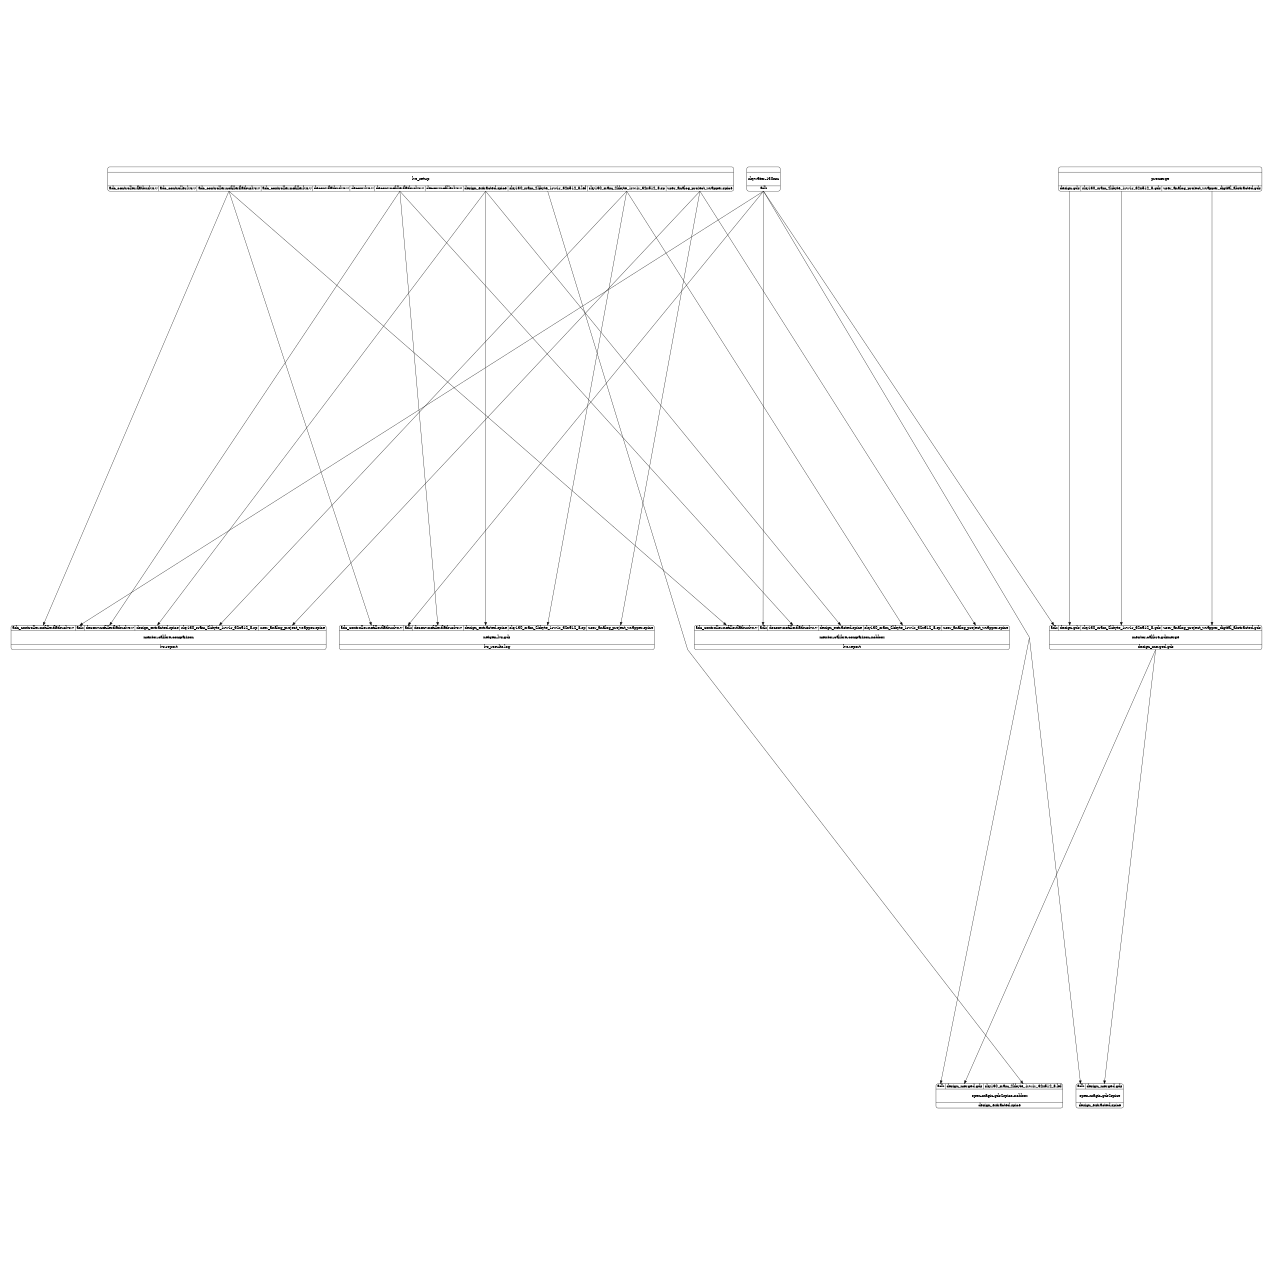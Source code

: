 digraph {
label="";
labelloc="t";
fontsize=60;
size="8.5;11";
ratio="fill";
margin=0;
pad=1;
rankdir="TB";
concentrate=true;
splines=polyline;
center=true;
nodesep=1.2;
ranksep=0.8;
lvs_setup [ fontsize=24, width=2, penwidth=2, shape=Mrecord, label="{ {  } | \n
lvs_setup

\n\n | { <o_adc_controller_flatbuslvs_v> adc_controller.flatbuslvs.v | <o_adc_controller_lvs_v> adc_controller.lvs.v | <o_adc_controller_nofillerflatbuslvs_v> adc_controller.nofillerflatbuslvs.v | <o_adc_controller_nofillerlvs_v> adc_controller.nofillerlvs.v | <o_deconv_flatbuslvs_v> deconv.flatbuslvs.v | <o_deconv_lvs_v> deconv.lvs.v | <o_deconv_nofillerflatbuslvs_v> deconv.nofillerflatbuslvs.v | <o_deconv_nofillerlvs_v> deconv.nofillerlvs.v | <o_design_extracted_spice> design_extracted.spice | <o_sky130_sram_2kbyte_1rw1r_32x512_8_lef> sky130_sram_2kbyte_1rw1r_32x512_8.lef | <o_sky130_sram_2kbyte_1rw1r_32x512_8_sp> sky130_sram_2kbyte_1rw1r_32x512_8.sp | <o_user_analog_project_wrapper_spice> user_analog_project_wrapper.spice } }", color=black ];
mentor_calibre_comparison [ fontsize=24, width=2, penwidth=2, shape=Mrecord, label="{ { <i_adc_controller_nofillerflatbuslvs_v> adc_controller.nofillerflatbuslvs.v | <i_adk> adk | <i_deconv_nofillerflatbuslvs_v> deconv.nofillerflatbuslvs.v | <i_design_extracted_spice> design_extracted.spice | <i_sky130_sram_2kbyte_1rw1r_32x512_8_sp> sky130_sram_2kbyte_1rw1r_32x512_8.sp | <i_user_analog_project_wrapper_spice> user_analog_project_wrapper.spice } | \n
mentor-calibre-comparison

\n\n | { <o_lvs_report> lvs.report } }", color=black ];
mentor_calibre_comparison_nobbox [ fontsize=24, width=2, penwidth=2, shape=Mrecord, label="{ { <i_adc_controller_nofillerflatbuslvs_v> adc_controller.nofillerflatbuslvs.v | <i_adk> adk | <i_deconv_nofillerflatbuslvs_v> deconv.nofillerflatbuslvs.v | <i_design_extracted_spice> design_extracted.spice | <i_sky130_sram_2kbyte_1rw1r_32x512_8_sp> sky130_sram_2kbyte_1rw1r_32x512_8.sp | <i_user_analog_project_wrapper_spice> user_analog_project_wrapper.spice } | \n
mentor-calibre-comparison-nobbox

\n\n | { <o_lvs_report> lvs.report } }", color=black ];
mentor_calibre_gdsmerge [ fontsize=24, width=2, penwidth=2, shape=Mrecord, label="{ { <i_adk> adk | <i_design_gds> design.gds | <i_sky130_sram_2kbyte_1rw1r_32x512_8_gds> sky130_sram_2kbyte_1rw1r_32x512_8.gds | <i_user_analog_project_wrapper_digital_abstracted_gds> user_analog_project_wrapper_digital_abstracted.gds } | \n
mentor-calibre-gdsmerge

\n\n | { <o_design_merged_gds> design_merged.gds } }", color=black ];
netgen_lvs_gds [ fontsize=24, width=2, penwidth=2, shape=Mrecord, label="{ { <i_adc_controller_nofillerflatbuslvs_v> adc_controller.nofillerflatbuslvs.v | <i_adk> adk | <i_deconv_nofillerflatbuslvs_v> deconv.nofillerflatbuslvs.v | <i_design_extracted_spice> design_extracted.spice | <i_sky130_sram_2kbyte_1rw1r_32x512_8_sp> sky130_sram_2kbyte_1rw1r_32x512_8.sp | <i_user_analog_project_wrapper_spice> user_analog_project_wrapper.spice } | \n
netgen-lvs-gds

\n\n | { <o_lvs_results_log> lvs_results.log } }", color=black ];
open_magic_gds2spice [ fontsize=24, width=2, penwidth=2, shape=Mrecord, label="{ { <i_adk> adk | <i_design_merged_gds> design_merged.gds } | \n
open-magic-gds2spice

\n\n | { <o_design_extracted_spice> design_extracted.spice } }", color=black ];
open_magic_gds2spice_nobbox [ fontsize=24, width=2, penwidth=2, shape=Mrecord, label="{ { <i_adk> adk | <i_design_merged_gds> design_merged.gds | <i_sky130_sram_2kbyte_1rw1r_32x512_8_lef> sky130_sram_2kbyte_1rw1r_32x512_8.lef } | \n
open-magic-gds2spice-nobbox

\n\n | { <o_design_extracted_spice> design_extracted.spice } }", color=black ];
premerge [ fontsize=24, width=2, penwidth=2, shape=Mrecord, label="{ {  } | \n
premerge

\n\n | { <o_design_gds> design.gds | <o_sky130_sram_2kbyte_1rw1r_32x512_8_gds> sky130_sram_2kbyte_1rw1r_32x512_8.gds | <o_user_analog_project_wrapper_digital_abstracted_gds> user_analog_project_wrapper_digital_abstracted.gds } }", color=black ];
skywater_130nm [ fontsize=24, width=2, penwidth=2, shape=Mrecord, label="{ {  } | \n
skywater-130nm

\n\n | { <o_adk> adk } }", color=black ];
lvs_setup:o_adc_controller_nofillerflatbuslvs_v:s -> mentor_calibre_comparison:i_adc_controller_nofillerflatbuslvs_v:n [ arrowsize=2, penwidth=2 ];
skywater_130nm:o_adk:s -> mentor_calibre_comparison:i_adk:n [ arrowsize=2, penwidth=2 ];
lvs_setup:o_deconv_nofillerflatbuslvs_v:s -> mentor_calibre_comparison:i_deconv_nofillerflatbuslvs_v:n [ arrowsize=2, penwidth=2 ];
lvs_setup:o_design_extracted_spice:s -> mentor_calibre_comparison:i_design_extracted_spice:n [ arrowsize=2, penwidth=2 ];
lvs_setup:o_sky130_sram_2kbyte_1rw1r_32x512_8_sp:s -> mentor_calibre_comparison:i_sky130_sram_2kbyte_1rw1r_32x512_8_sp:n [ arrowsize=2, penwidth=2 ];
lvs_setup:o_user_analog_project_wrapper_spice:s -> mentor_calibre_comparison:i_user_analog_project_wrapper_spice:n [ arrowsize=2, penwidth=2 ];
lvs_setup:o_adc_controller_nofillerflatbuslvs_v:s -> mentor_calibre_comparison_nobbox:i_adc_controller_nofillerflatbuslvs_v:n [ arrowsize=2, penwidth=2 ];
skywater_130nm:o_adk:s -> mentor_calibre_comparison_nobbox:i_adk:n [ arrowsize=2, penwidth=2 ];
lvs_setup:o_deconv_nofillerflatbuslvs_v:s -> mentor_calibre_comparison_nobbox:i_deconv_nofillerflatbuslvs_v:n [ arrowsize=2, penwidth=2 ];
lvs_setup:o_design_extracted_spice:s -> mentor_calibre_comparison_nobbox:i_design_extracted_spice:n [ arrowsize=2, penwidth=2 ];
lvs_setup:o_sky130_sram_2kbyte_1rw1r_32x512_8_sp:s -> mentor_calibre_comparison_nobbox:i_sky130_sram_2kbyte_1rw1r_32x512_8_sp:n [ arrowsize=2, penwidth=2 ];
lvs_setup:o_user_analog_project_wrapper_spice:s -> mentor_calibre_comparison_nobbox:i_user_analog_project_wrapper_spice:n [ arrowsize=2, penwidth=2 ];
skywater_130nm:o_adk:s -> mentor_calibre_gdsmerge:i_adk:n [ arrowsize=2, penwidth=2 ];
premerge:o_design_gds:s -> mentor_calibre_gdsmerge:i_design_gds:n [ arrowsize=2, penwidth=2 ];
premerge:o_sky130_sram_2kbyte_1rw1r_32x512_8_gds:s -> mentor_calibre_gdsmerge:i_sky130_sram_2kbyte_1rw1r_32x512_8_gds:n [ arrowsize=2, penwidth=2 ];
premerge:o_user_analog_project_wrapper_digital_abstracted_gds:s -> mentor_calibre_gdsmerge:i_user_analog_project_wrapper_digital_abstracted_gds:n [ arrowsize=2, penwidth=2 ];
lvs_setup:o_adc_controller_nofillerflatbuslvs_v:s -> netgen_lvs_gds:i_adc_controller_nofillerflatbuslvs_v:n [ arrowsize=2, penwidth=2 ];
skywater_130nm:o_adk:s -> netgen_lvs_gds:i_adk:n [ arrowsize=2, penwidth=2 ];
lvs_setup:o_deconv_nofillerflatbuslvs_v:s -> netgen_lvs_gds:i_deconv_nofillerflatbuslvs_v:n [ arrowsize=2, penwidth=2 ];
lvs_setup:o_design_extracted_spice:s -> netgen_lvs_gds:i_design_extracted_spice:n [ arrowsize=2, penwidth=2 ];
lvs_setup:o_sky130_sram_2kbyte_1rw1r_32x512_8_sp:s -> netgen_lvs_gds:i_sky130_sram_2kbyte_1rw1r_32x512_8_sp:n [ arrowsize=2, penwidth=2 ];
lvs_setup:o_user_analog_project_wrapper_spice:s -> netgen_lvs_gds:i_user_analog_project_wrapper_spice:n [ arrowsize=2, penwidth=2 ];
skywater_130nm:o_adk:s -> open_magic_gds2spice:i_adk:n [ arrowsize=2, penwidth=2 ];
mentor_calibre_gdsmerge:o_design_merged_gds:s -> open_magic_gds2spice:i_design_merged_gds:n [ arrowsize=2, penwidth=2 ];
skywater_130nm:o_adk:s -> open_magic_gds2spice_nobbox:i_adk:n [ arrowsize=2, penwidth=2 ];
mentor_calibre_gdsmerge:o_design_merged_gds:s -> open_magic_gds2spice_nobbox:i_design_merged_gds:n [ arrowsize=2, penwidth=2 ];
lvs_setup:o_sky130_sram_2kbyte_1rw1r_32x512_8_lef:s -> open_magic_gds2spice_nobbox:i_sky130_sram_2kbyte_1rw1r_32x512_8_lef:n [ arrowsize=2, penwidth=2 ];
}